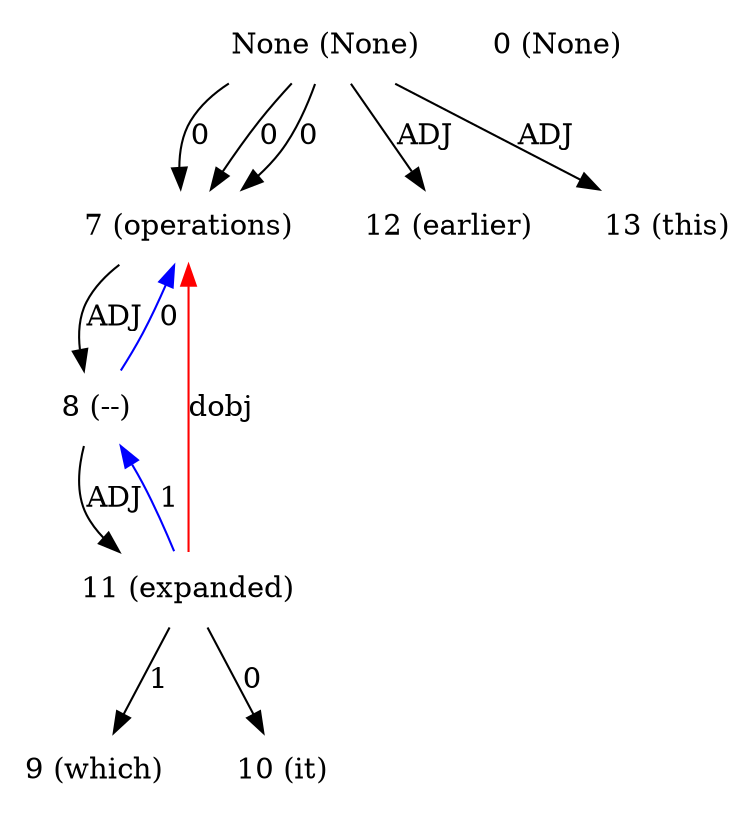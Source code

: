 digraph G{
edge [dir=forward]
node [shape=plaintext]

None [label="None (None)"]
None -> 7 [label="0"]
None [label="None (None)"]
None -> 7 [label="0"]
None [label="None (None)"]
None -> 12 [label="ADJ"]
None -> 13 [label="ADJ"]
None [label="None (None)"]
None -> 7 [label="0"]
0 [label="0 (None)"]
7 [label="7 (operations)"]
7 -> 8 [label="ADJ"]
11 -> 7 [label="dobj", color="red"]
8 [label="8 (--)"]
8 -> 7 [label="0", color="blue"]
8 -> 11 [label="ADJ"]
9 [label="9 (which)"]
10 [label="10 (it)"]
11 [label="11 (expanded)"]
11 -> 9 [label="1"]
11 -> 8 [label="1", color="blue"]
11 -> 10 [label="0"]
12 [label="12 (earlier)"]
13 [label="13 (this)"]
}
